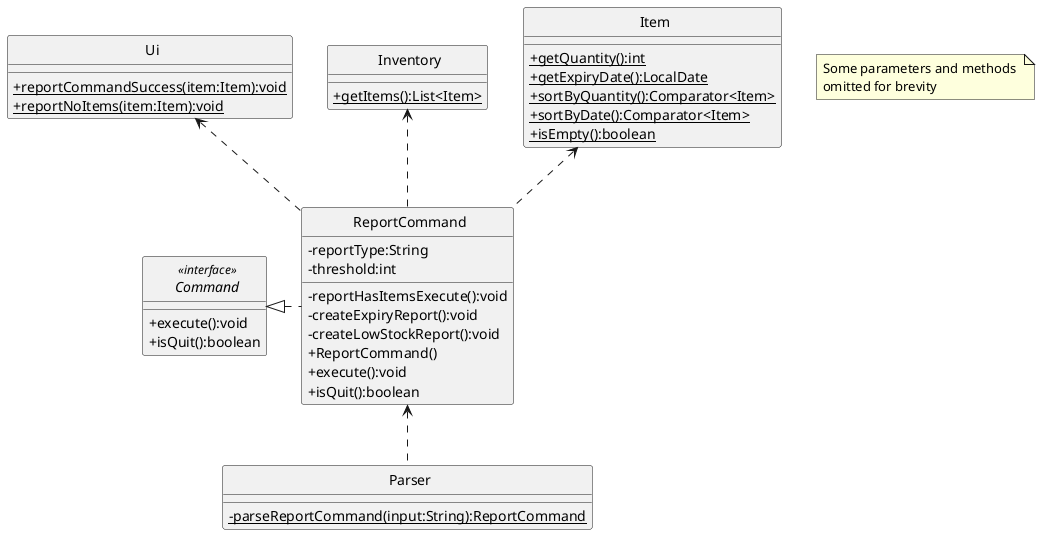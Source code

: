 @startuml
'https://plantuml.com/class-diagram
skinparam classAttributeIconSize 0
skinparam CircledCharacterFontSize 0
skinparam CircledCharacterRadius 0

interface Command
class Ui
class Inventory
class Item
class ReportCommand
class Parser

ReportCommand <.. Parser
Command <|. ReportCommand
Ui <.. ReportCommand
Inventory <.. ReportCommand
Item <.. ReportCommand

interface Command <<interface>> {
    +execute():void
    +isQuit():boolean
}

class ReportCommand {
    -reportType:String
    -threshold:int
    -reportHasItemsExecute():void
    -createExpiryReport():void
    -createLowStockReport():void
    +ReportCommand()
    +execute():void
    +isQuit():boolean
}

class Item {
    {static}+getQuantity():int
    {static}+getExpiryDate():LocalDate
    {static}+sortByQuantity():Comparator<Item>
    {static}+sortByDate():Comparator<Item>
    {static}+isEmpty():boolean
}

class Parser {
    {static}-parseReportCommand(input:String):ReportCommand
}

class Inventory {
    {static}+getItems():List<Item>
}

class Ui {
    {static}+reportCommandSuccess(item:Item):void
    {static}+reportNoItems(item:Item):void
}

note "Some parameters and methods \nomitted for brevity" as n1
@enduml

@startuml
hide footbox
participant "SuperTracker" as SuperTracker <<class>> #f5e3a9
participant ":ReportCommand" as ReportCommand #cbf7f4
participant "Inventory" as Inventory <<class>> #d5eac2
participant "Ui" as Ui <<class>> #e5c2ea
participant ":Item" as Item #fbffb2

SuperTracker -> ReportCommand : execute()
activate ReportCommand #cbf7f4

ReportCommand -> Inventory : getItems()
activate Inventory #d5eac2
Inventory --> ReportCommand : items:List<Item>
deactivate Inventory

alt items.isEmpty()
    ReportCommand -> Ui : reportNoItems()
    activate Ui #e5c2ea
    Ui --> ReportCommand
    deactivate Ui

else
    ReportCommand -> ReportCommand : reportHasItemsExecute(items)
    activate ReportCommand #cbf7f4
    alt reportType.equals("low stock")
        ReportCommand -> ReportCommand : createLowStockReport()
        activate ReportCommand #cbf7f4
        loop for each item in items
            ReportCommand -> Item : getQuantity()
            activate Item #fbffb2
            Item --> ReportCommand
            deactivate Item
            opt items quantity is less than threshold
                ReportCommand -> ReportCommand : reportLowStockItems.add(item)
            end
            ReportCommand -> ReportCommand : sort()
            note right : items sorted by quantity
            ReportCommand -> Ui : reportCommandSuccess()
            activate Ui #e5c2ea
            Ui --> ReportCommand
            deactivate Ui
        end
        ReportCommand --> ReportCommand
        deactivate ReportCommand

    else reportType.equals("expiry")
        ReportCommand -> ReportCommand : createExpiryReport()
        activate ReportCommand #cbf7f4
        loop for each item in items
            ReportCommand -> Item : getExpiryDate()
            activate Item #fbffb2
            Item --> ReportCommand
            deactivate Item
            opt items with expiry dates that are between today and a week later
                ReportCommand -> ReportCommand : reportExpiryItems.add(item)
            end
            opt items with expiry dates that have already passed
                ReportCommand -> ReportCommand : reportExpiredItems.add(item)
            end
            ReportCommand -> ReportCommand : sort()
            note right : items sorted by expiry date for both expiry reports
            ReportCommand -> Ui : reportCommandSuccess()
            note left : for both expiry reports
            activate Ui #e5c2ea
            Ui --> ReportCommand
            deactivate Ui
        end

        ReportCommand --> ReportCommand
        deactivate ReportCommand
    end

    ReportCommand --> ReportCommand
    deactivate ReportCommand
end

note right : some parameters and methods \n are omitted for brevity

ReportCommand --> SuperTracker
deactivate ReportCommand

@enduml